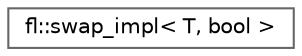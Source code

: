 digraph "Graphical Class Hierarchy"
{
 // INTERACTIVE_SVG=YES
 // LATEX_PDF_SIZE
  bgcolor="transparent";
  edge [fontname=Helvetica,fontsize=10,labelfontname=Helvetica,labelfontsize=10];
  node [fontname=Helvetica,fontsize=10,shape=box,height=0.2,width=0.4];
  rankdir="LR";
  Node0 [id="Node000000",label="fl::swap_impl\< T, bool \>",height=0.2,width=0.4,color="grey40", fillcolor="white", style="filled",URL="$d4/d36/namespacefl.html#de/d17/structfl_1_1swap__impl",tooltip=" "];
}
